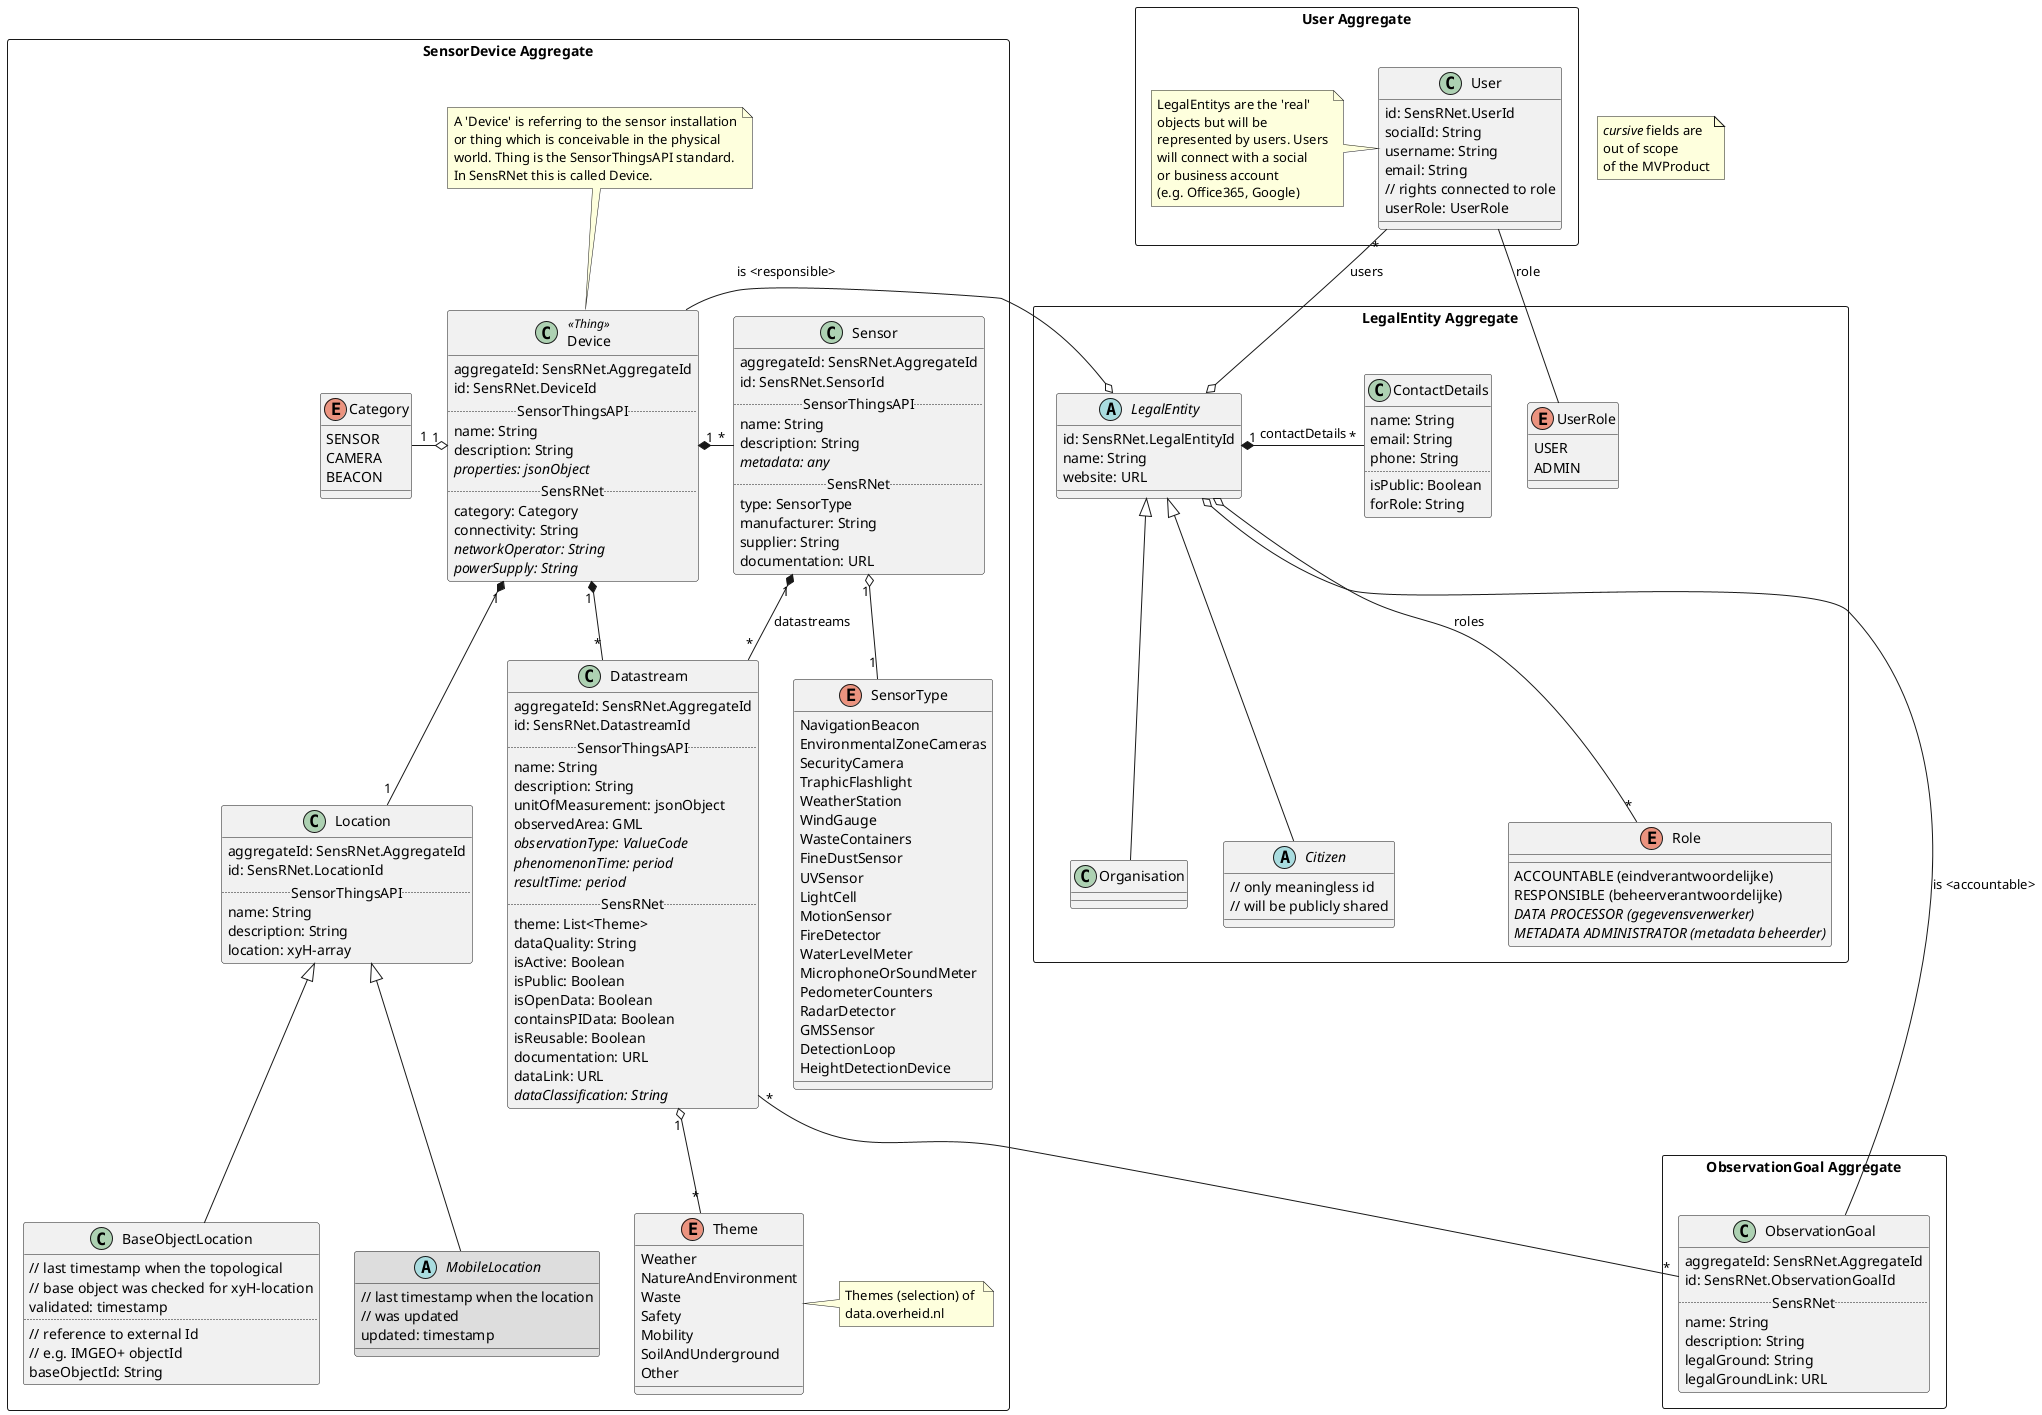 @startuml "SensRNet-Datamodel-SensorView"

note as N1
    <i>cursive</i> fields are 
    out of scope
    of the MVProduct
end note

package "LegalEntity Aggregate" <<Rectangle>> {
    together {
        abstract class LegalEntity {
            id: SensRNet.LegalEntityId
            name: String
            website: URL
        }

        class Organisation extends LegalEntity {
        }

        abstract class Citizen extends LegalEntity {
            // only meaningless id 
            // will be publicly shared
        }

        LegalEntity "1" *- "*" ContactDetails : contactDetails
    }

    class ContactDetails {
        name: String
        email: String
        phone: String
        ..
        isPublic: Boolean
        forRole: String
    }

    enum Role {
        ' Bestuurlijk-juridisch verantwoordelijke + gegevensverantwoordelijke + AVG controller
        ACCOUNTABLE (eindverantwoordelijke)
        ' Fysieke - beheersmatige role
        RESPONSIBLE (beheerverantwoordelijke)
        {abstract} DATA PROCESSOR (gegevensverwerker)
        {abstract} METADATA ADMINISTRATOR (metadata beheerder)
    }


    enum UserRole {
        USER
        ADMIN
    }

    LegalEntity o-- "*" Role : roles
}

package "User Aggregate" <<Rectangle>> {

    class User {
        id: SensRNet.UserId
        socialId: String
        username: String
        email: String
        // rights connected to role
        userRole: UserRole
    }

    note left
        LegalEntitys are the 'real'
        objects but will be
        represented by users. Users
        will connect with a social
        or business account
        (e.g. Office365, Google)
    end note

}

User -- UserRole : role
LegalEntity o- "*" User : users

package "SensorDevice Aggregate" <<Rectangle>> {

    ' class SensorAggregate #DDD {
    '     id: SensRNet.AggregateId
    ' }

    ' note bottom
    '     The collection of data which belong
    '     to one 'sensor installation' or device
    '     can be aggregated or collected as a 
    '     group. The 'aggregateId' is the identity
    '     of this group. This is especially applicable
    '     to event-sourced systems although the
    '     usage is general.
    ' end note

    together {

        class Device <<Thing>> {
            aggregateId: SensRNet.AggregateId
            id: SensRNet.DeviceId
            .. SensorThingsAPI ..
            name: String
            description: String
            {abstract} properties: jsonObject
            .. SensRNet ..
            category: Category
            connectivity: String
            {abstract} networkOperator: String
            {abstract} powerSupply: String
        }

        note top of Device
          A 'Device' is referring to the sensor installation
          or thing which is conceivable in the physical
          world. Thing is the SensorThingsAPI standard.
          In SensRNet this is called Device.
        end note

        class Sensor {
            aggregateId: SensRNet.AggregateId
            id: SensRNet.SensorId
            .. SensorThingsAPI ..
            name: String
            description: String
            {abstract} metadata: any
            .. SensRNet ..
            type: SensorType
            manufacturer: String
            supplier: String
            documentation: URL
        }

    }

    class Datastream {
        aggregateId: SensRNet.AggregateId
        id: SensRNet.DatastreamId
        .. SensorThingsAPI ..
        name: String
        description: String
        unitOfMeasurement: jsonObject
        observedArea: GML
        {abstract} observationType: ValueCode
        {abstract} phenomenonTime: period
        {abstract} resultTime: period
        .. SensRNet ..
        theme: List<Theme>
        dataQuality: String
        isActive: Boolean 
        isPublic: Boolean
        isOpenData: Boolean
        containsPIData: Boolean
        isReusable: Boolean
        documentation: URL
        dataLink: URL
        {abstract} dataClassification: String
    }

    class Location {
        aggregateId: SensRNet.AggregateId
        id: SensRNet.LocationId
        .. SensorThingsAPI ..
        name: String
        description: String
        location: xyH-array
    }

    class BaseObjectLocation extends Location {
        // last timestamp when the topological
        // base object was checked for xyH-location
        validated: timestamp
        ..
        // reference to external Id
        // e.g. IMGEO+ objectId
        baseObjectId: String
    }

    abstract class MobileLocation #DDD extends Location {
        // last timestamp when the location
        // was updated
        updated: timestamp
    }

    enum Category {
        SENSOR
        CAMERA
        BEACON
    }

    enum Theme {
        Weather
        NatureAndEnvironment
        Waste
        Safety
        Mobility
        SoilAndUnderground
        Other
    }

    note right of Theme
        Themes (selection) of 
        data.overheid.nl
    end note

    enum SensorType {
        NavigationBeacon
        EnvironmentalZoneCameras
        SecurityCamera
        TraphicFlashlight
        WeatherStation
        WindGauge
        WasteContainers
        FineDustSensor
        UVSensor
        LightCell
        MotionSensor
        FireDetector
        WaterLevelMeter
        MicrophoneOrSoundMeter
        PedometerCounters
        RadarDetector
        GMSSensor
        DetectionLoop
        HeightDetectionDevice
    }

    ' this is added compared to SensorThingsAPI
    Device "1" *- "*" Sensor

    Device "1" o- "1" Category
    Device "1" *-- "1" Location
    Device "1" *-- "*" Datastream

    Sensor "1" *-- "*" Datastream : datastreams
    Sensor "1" o-- "1" SensorType

    Datastream "1" o-- "*" Theme
}

package "ObservationGoal Aggregate" <<Rectangle>> {

    class ObservationGoal {
        aggregateId: SensRNet.AggregateId
        id: SensRNet.ObservationGoalId
        .. SensRNet ..
        name: String
        description: String
        legalGround: String
        legalGroundLink: URL
    }

}

Datastream "*" -- "*" ObservationGoal

LegalEntity o- Device : is <responsible>
' LegalEntity "1" o- "*" Device : is <accountable>
LegalEntity o-- ObservationGoal : is <accountable>
' LegalEntity "1" o- "*" SensorAggregate : is <metadata-owner>
' LegalEntity "1" *-- "*" Sensor : has <a sensor-owner>
' LegalEntity "0" *-- "*" Sensor : has <a legal-steward>
' LegalEntity "0" *-- "*" Datastream : has <a data-steward>

@enduml
